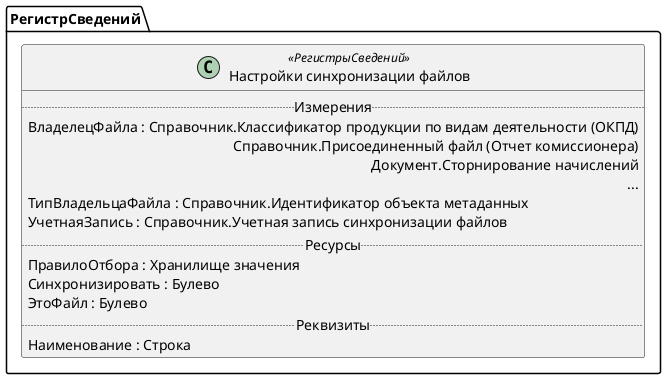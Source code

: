 ﻿@startuml НастройкиСинхронизацииФайлов
'!include templates.wsd
'..\include templates.wsd
class РегистрСведений.НастройкиСинхронизацииФайлов as "Настройки синхронизации файлов" <<РегистрыСведений>>
{
..Измерения..
ВладелецФайла : Справочник.Классификатор продукции по видам деятельности (ОКПД)\rСправочник.Присоединенный файл (Отчет комиссионера)\rДокумент.Сторнирование начислений\r...
ТипВладельцаФайла : Справочник.Идентификатор объекта метаданных
УчетнаяЗапись : Справочник.Учетная запись синхронизации файлов
..Ресурсы..
ПравилоОтбора : Хранилище значения
Синхронизировать : Булево
ЭтоФайл : Булево
..Реквизиты..
Наименование : Строка
}
@enduml
